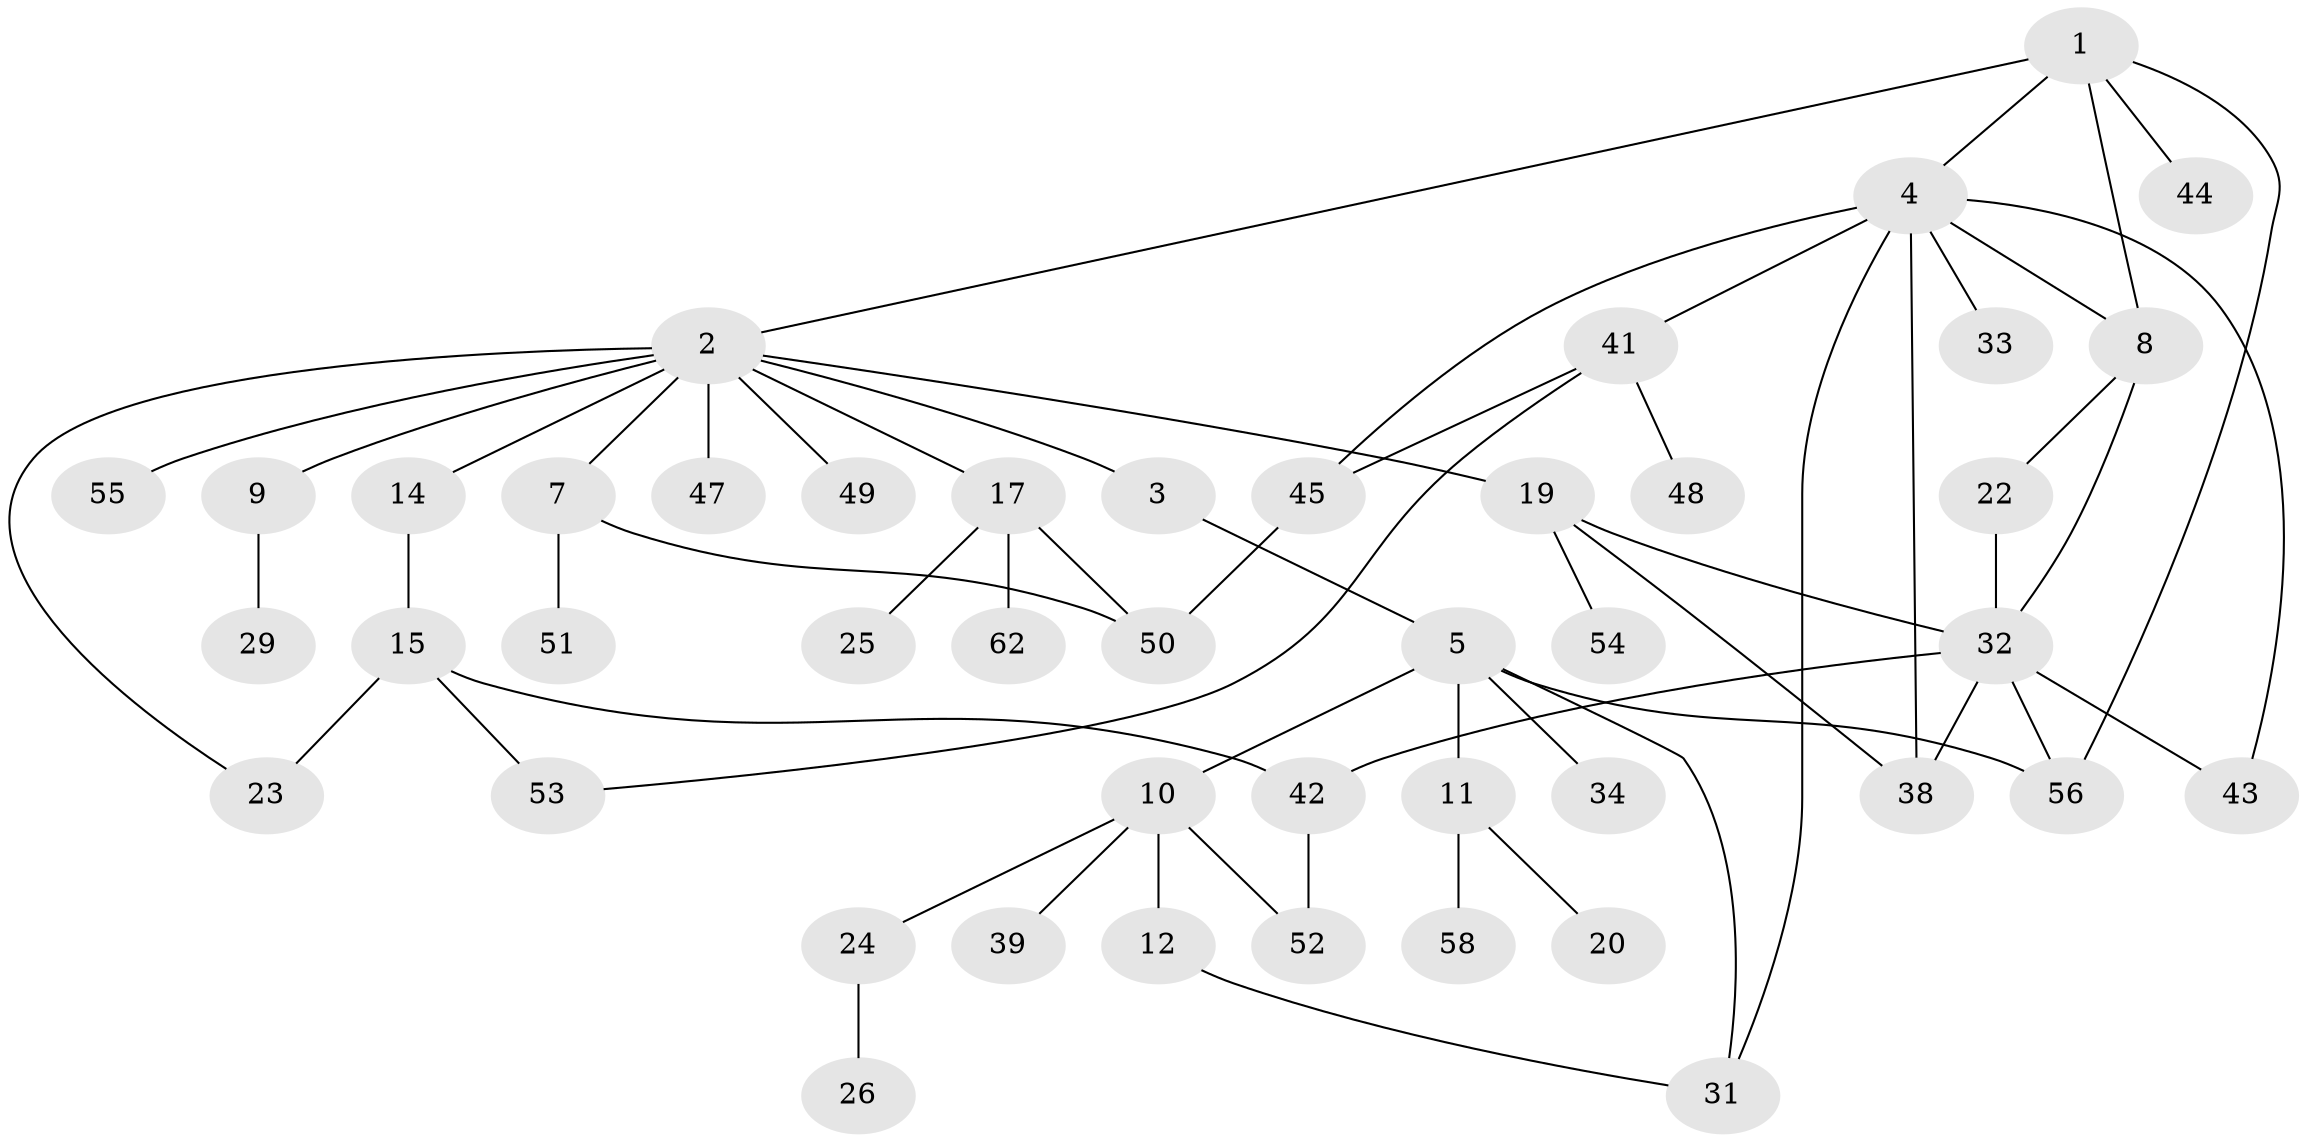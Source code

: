 // original degree distribution, {5: 0.07692307692307693, 11: 0.015384615384615385, 2: 0.26153846153846155, 4: 0.09230769230769231, 3: 0.24615384615384617, 1: 0.3076923076923077}
// Generated by graph-tools (version 1.1) at 2025/16/03/04/25 18:16:50]
// undirected, 45 vertices, 61 edges
graph export_dot {
graph [start="1"]
  node [color=gray90,style=filled];
  1;
  2;
  3;
  4 [super="+13+28+6"];
  5 [super="+16"];
  7;
  8 [super="+18"];
  9;
  10;
  11;
  12;
  14;
  15 [super="+36"];
  17;
  19 [super="+60+21"];
  20 [super="+30"];
  22;
  23 [super="+63"];
  24;
  25;
  26;
  29;
  31;
  32 [super="+37"];
  33;
  34;
  38 [super="+46"];
  39;
  41;
  42;
  43;
  44;
  45;
  47;
  48;
  49;
  50 [super="+61"];
  51;
  52;
  53;
  54;
  55;
  56 [super="+59+57"];
  58;
  62;
  1 -- 2;
  1 -- 4;
  1 -- 8;
  1 -- 44;
  1 -- 56;
  2 -- 3;
  2 -- 7;
  2 -- 9;
  2 -- 14;
  2 -- 17;
  2 -- 19;
  2 -- 23;
  2 -- 47;
  2 -- 49;
  2 -- 55;
  3 -- 5;
  4 -- 38;
  4 -- 33;
  4 -- 41;
  4 -- 43;
  4 -- 45;
  4 -- 31;
  4 -- 8;
  5 -- 10;
  5 -- 11;
  5 -- 56;
  5 -- 34;
  5 -- 31;
  7 -- 51;
  7 -- 50;
  8 -- 22;
  8 -- 32;
  9 -- 29;
  10 -- 12;
  10 -- 24;
  10 -- 39;
  10 -- 52;
  11 -- 20;
  11 -- 58;
  12 -- 31;
  14 -- 15;
  15 -- 42;
  15 -- 53;
  15 -- 23;
  17 -- 25;
  17 -- 50;
  17 -- 62;
  19 -- 32;
  19 -- 54;
  19 -- 38;
  22 -- 32;
  24 -- 26;
  32 -- 43;
  32 -- 42;
  32 -- 38;
  32 -- 56;
  41 -- 45;
  41 -- 48;
  41 -- 53;
  42 -- 52;
  45 -- 50;
}
